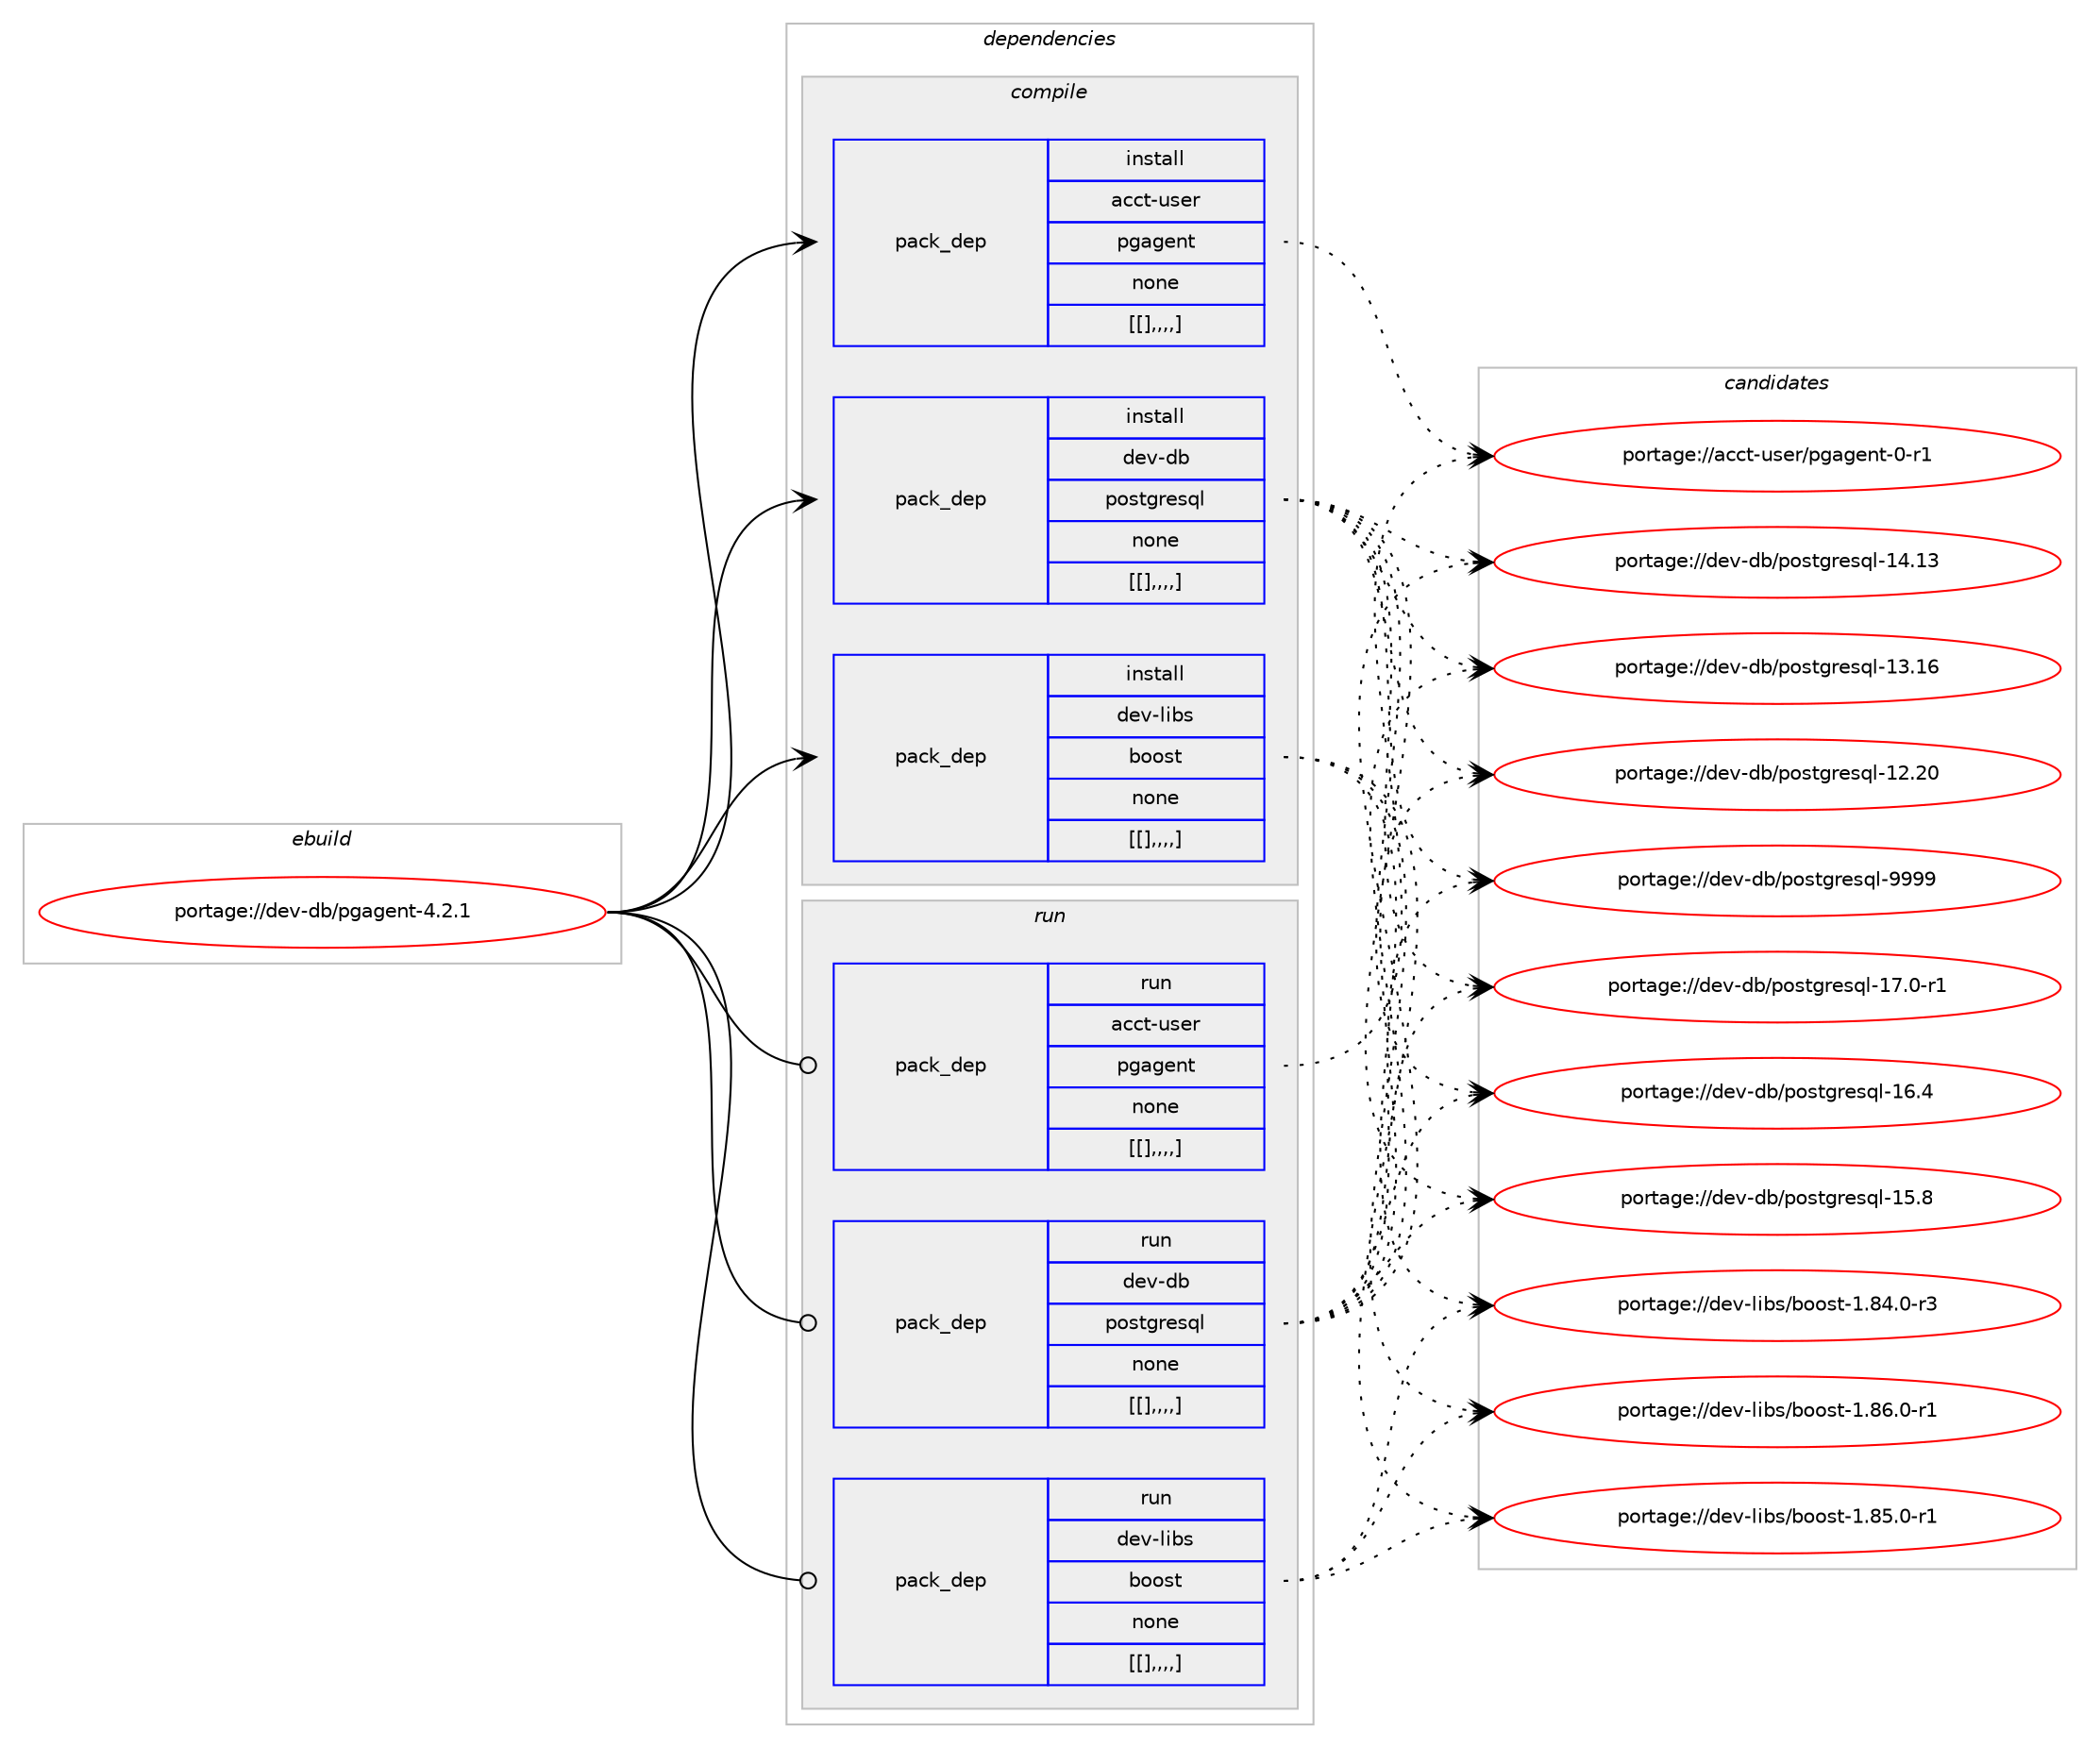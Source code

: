 digraph prolog {

# *************
# Graph options
# *************

newrank=true;
concentrate=true;
compound=true;
graph [rankdir=LR,fontname=Helvetica,fontsize=10,ranksep=1.5];#, ranksep=2.5, nodesep=0.2];
edge  [arrowhead=vee];
node  [fontname=Helvetica,fontsize=10];

# **********
# The ebuild
# **********

subgraph cluster_leftcol {
color=gray;
label=<<i>ebuild</i>>;
id [label="portage://dev-db/pgagent-4.2.1", color=red, width=4, href="../dev-db/pgagent-4.2.1.svg"];
}

# ****************
# The dependencies
# ****************

subgraph cluster_midcol {
color=gray;
label=<<i>dependencies</i>>;
subgraph cluster_compile {
fillcolor="#eeeeee";
style=filled;
label=<<i>compile</i>>;
subgraph pack50628 {
dependency70691 [label=<<TABLE BORDER="0" CELLBORDER="1" CELLSPACING="0" CELLPADDING="4" WIDTH="220"><TR><TD ROWSPAN="6" CELLPADDING="30">pack_dep</TD></TR><TR><TD WIDTH="110">install</TD></TR><TR><TD>acct-user</TD></TR><TR><TD>pgagent</TD></TR><TR><TD>none</TD></TR><TR><TD>[[],,,,]</TD></TR></TABLE>>, shape=none, color=blue];
}
id:e -> dependency70691:w [weight=20,style="solid",arrowhead="vee"];
subgraph pack50662 {
dependency70785 [label=<<TABLE BORDER="0" CELLBORDER="1" CELLSPACING="0" CELLPADDING="4" WIDTH="220"><TR><TD ROWSPAN="6" CELLPADDING="30">pack_dep</TD></TR><TR><TD WIDTH="110">install</TD></TR><TR><TD>dev-db</TD></TR><TR><TD>postgresql</TD></TR><TR><TD>none</TD></TR><TR><TD>[[],,,,]</TD></TR></TABLE>>, shape=none, color=blue];
}
id:e -> dependency70785:w [weight=20,style="solid",arrowhead="vee"];
subgraph pack50748 {
dependency70915 [label=<<TABLE BORDER="0" CELLBORDER="1" CELLSPACING="0" CELLPADDING="4" WIDTH="220"><TR><TD ROWSPAN="6" CELLPADDING="30">pack_dep</TD></TR><TR><TD WIDTH="110">install</TD></TR><TR><TD>dev-libs</TD></TR><TR><TD>boost</TD></TR><TR><TD>none</TD></TR><TR><TD>[[],,,,]</TD></TR></TABLE>>, shape=none, color=blue];
}
id:e -> dependency70915:w [weight=20,style="solid",arrowhead="vee"];
}
subgraph cluster_compileandrun {
fillcolor="#eeeeee";
style=filled;
label=<<i>compile and run</i>>;
}
subgraph cluster_run {
fillcolor="#eeeeee";
style=filled;
label=<<i>run</i>>;
subgraph pack50894 {
dependency71035 [label=<<TABLE BORDER="0" CELLBORDER="1" CELLSPACING="0" CELLPADDING="4" WIDTH="220"><TR><TD ROWSPAN="6" CELLPADDING="30">pack_dep</TD></TR><TR><TD WIDTH="110">run</TD></TR><TR><TD>acct-user</TD></TR><TR><TD>pgagent</TD></TR><TR><TD>none</TD></TR><TR><TD>[[],,,,]</TD></TR></TABLE>>, shape=none, color=blue];
}
id:e -> dependency71035:w [weight=20,style="solid",arrowhead="odot"];
subgraph pack50916 {
dependency71084 [label=<<TABLE BORDER="0" CELLBORDER="1" CELLSPACING="0" CELLPADDING="4" WIDTH="220"><TR><TD ROWSPAN="6" CELLPADDING="30">pack_dep</TD></TR><TR><TD WIDTH="110">run</TD></TR><TR><TD>dev-db</TD></TR><TR><TD>postgresql</TD></TR><TR><TD>none</TD></TR><TR><TD>[[],,,,]</TD></TR></TABLE>>, shape=none, color=blue];
}
id:e -> dependency71084:w [weight=20,style="solid",arrowhead="odot"];
subgraph pack50973 {
dependency71152 [label=<<TABLE BORDER="0" CELLBORDER="1" CELLSPACING="0" CELLPADDING="4" WIDTH="220"><TR><TD ROWSPAN="6" CELLPADDING="30">pack_dep</TD></TR><TR><TD WIDTH="110">run</TD></TR><TR><TD>dev-libs</TD></TR><TR><TD>boost</TD></TR><TR><TD>none</TD></TR><TR><TD>[[],,,,]</TD></TR></TABLE>>, shape=none, color=blue];
}
id:e -> dependency71152:w [weight=20,style="solid",arrowhead="odot"];
}
}

# **************
# The candidates
# **************

subgraph cluster_choices {
rank=same;
color=gray;
label=<<i>candidates</i>>;

subgraph choice50454 {
color=black;
nodesep=1;
choice97999911645117115101114471121039710310111011645484511449 [label="portage://acct-user/pgagent-0-r1", color=red, width=4,href="../acct-user/pgagent-0-r1.svg"];
dependency70691:e -> choice97999911645117115101114471121039710310111011645484511449:w [style=dotted,weight="100"];
}
subgraph choice50455 {
color=black;
nodesep=1;
choice1001011184510098471121111151161031141011151131084557575757 [label="portage://dev-db/postgresql-9999", color=red, width=4,href="../dev-db/postgresql-9999.svg"];
choice10010111845100984711211111511610311410111511310845495546484511449 [label="portage://dev-db/postgresql-17.0-r1", color=red, width=4,href="../dev-db/postgresql-17.0-r1.svg"];
choice1001011184510098471121111151161031141011151131084549544652 [label="portage://dev-db/postgresql-16.4", color=red, width=4,href="../dev-db/postgresql-16.4.svg"];
choice1001011184510098471121111151161031141011151131084549534656 [label="portage://dev-db/postgresql-15.8", color=red, width=4,href="../dev-db/postgresql-15.8.svg"];
choice100101118451009847112111115116103114101115113108454952464951 [label="portage://dev-db/postgresql-14.13", color=red, width=4,href="../dev-db/postgresql-14.13.svg"];
choice100101118451009847112111115116103114101115113108454951464954 [label="portage://dev-db/postgresql-13.16", color=red, width=4,href="../dev-db/postgresql-13.16.svg"];
choice100101118451009847112111115116103114101115113108454950465048 [label="portage://dev-db/postgresql-12.20", color=red, width=4,href="../dev-db/postgresql-12.20.svg"];
dependency70785:e -> choice1001011184510098471121111151161031141011151131084557575757:w [style=dotted,weight="100"];
dependency70785:e -> choice10010111845100984711211111511610311410111511310845495546484511449:w [style=dotted,weight="100"];
dependency70785:e -> choice1001011184510098471121111151161031141011151131084549544652:w [style=dotted,weight="100"];
dependency70785:e -> choice1001011184510098471121111151161031141011151131084549534656:w [style=dotted,weight="100"];
dependency70785:e -> choice100101118451009847112111115116103114101115113108454952464951:w [style=dotted,weight="100"];
dependency70785:e -> choice100101118451009847112111115116103114101115113108454951464954:w [style=dotted,weight="100"];
dependency70785:e -> choice100101118451009847112111115116103114101115113108454950465048:w [style=dotted,weight="100"];
}
subgraph choice50460 {
color=black;
nodesep=1;
choice10010111845108105981154798111111115116454946565446484511449 [label="portage://dev-libs/boost-1.86.0-r1", color=red, width=4,href="../dev-libs/boost-1.86.0-r1.svg"];
choice10010111845108105981154798111111115116454946565346484511449 [label="portage://dev-libs/boost-1.85.0-r1", color=red, width=4,href="../dev-libs/boost-1.85.0-r1.svg"];
choice10010111845108105981154798111111115116454946565246484511451 [label="portage://dev-libs/boost-1.84.0-r3", color=red, width=4,href="../dev-libs/boost-1.84.0-r3.svg"];
dependency70915:e -> choice10010111845108105981154798111111115116454946565446484511449:w [style=dotted,weight="100"];
dependency70915:e -> choice10010111845108105981154798111111115116454946565346484511449:w [style=dotted,weight="100"];
dependency70915:e -> choice10010111845108105981154798111111115116454946565246484511451:w [style=dotted,weight="100"];
}
subgraph choice50464 {
color=black;
nodesep=1;
choice97999911645117115101114471121039710310111011645484511449 [label="portage://acct-user/pgagent-0-r1", color=red, width=4,href="../acct-user/pgagent-0-r1.svg"];
dependency71035:e -> choice97999911645117115101114471121039710310111011645484511449:w [style=dotted,weight="100"];
}
subgraph choice50466 {
color=black;
nodesep=1;
choice1001011184510098471121111151161031141011151131084557575757 [label="portage://dev-db/postgresql-9999", color=red, width=4,href="../dev-db/postgresql-9999.svg"];
choice10010111845100984711211111511610311410111511310845495546484511449 [label="portage://dev-db/postgresql-17.0-r1", color=red, width=4,href="../dev-db/postgresql-17.0-r1.svg"];
choice1001011184510098471121111151161031141011151131084549544652 [label="portage://dev-db/postgresql-16.4", color=red, width=4,href="../dev-db/postgresql-16.4.svg"];
choice1001011184510098471121111151161031141011151131084549534656 [label="portage://dev-db/postgresql-15.8", color=red, width=4,href="../dev-db/postgresql-15.8.svg"];
choice100101118451009847112111115116103114101115113108454952464951 [label="portage://dev-db/postgresql-14.13", color=red, width=4,href="../dev-db/postgresql-14.13.svg"];
choice100101118451009847112111115116103114101115113108454951464954 [label="portage://dev-db/postgresql-13.16", color=red, width=4,href="../dev-db/postgresql-13.16.svg"];
choice100101118451009847112111115116103114101115113108454950465048 [label="portage://dev-db/postgresql-12.20", color=red, width=4,href="../dev-db/postgresql-12.20.svg"];
dependency71084:e -> choice1001011184510098471121111151161031141011151131084557575757:w [style=dotted,weight="100"];
dependency71084:e -> choice10010111845100984711211111511610311410111511310845495546484511449:w [style=dotted,weight="100"];
dependency71084:e -> choice1001011184510098471121111151161031141011151131084549544652:w [style=dotted,weight="100"];
dependency71084:e -> choice1001011184510098471121111151161031141011151131084549534656:w [style=dotted,weight="100"];
dependency71084:e -> choice100101118451009847112111115116103114101115113108454952464951:w [style=dotted,weight="100"];
dependency71084:e -> choice100101118451009847112111115116103114101115113108454951464954:w [style=dotted,weight="100"];
dependency71084:e -> choice100101118451009847112111115116103114101115113108454950465048:w [style=dotted,weight="100"];
}
subgraph choice50471 {
color=black;
nodesep=1;
choice10010111845108105981154798111111115116454946565446484511449 [label="portage://dev-libs/boost-1.86.0-r1", color=red, width=4,href="../dev-libs/boost-1.86.0-r1.svg"];
choice10010111845108105981154798111111115116454946565346484511449 [label="portage://dev-libs/boost-1.85.0-r1", color=red, width=4,href="../dev-libs/boost-1.85.0-r1.svg"];
choice10010111845108105981154798111111115116454946565246484511451 [label="portage://dev-libs/boost-1.84.0-r3", color=red, width=4,href="../dev-libs/boost-1.84.0-r3.svg"];
dependency71152:e -> choice10010111845108105981154798111111115116454946565446484511449:w [style=dotted,weight="100"];
dependency71152:e -> choice10010111845108105981154798111111115116454946565346484511449:w [style=dotted,weight="100"];
dependency71152:e -> choice10010111845108105981154798111111115116454946565246484511451:w [style=dotted,weight="100"];
}
}

}
